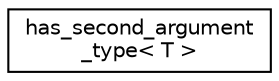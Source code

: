 digraph "Graphical Class Hierarchy"
{
  edge [fontname="Helvetica",fontsize="10",labelfontname="Helvetica",labelfontsize="10"];
  node [fontname="Helvetica",fontsize="10",shape=record];
  rankdir="LR";
  Node0 [label="has_second_argument\l_type\< T \>",height=0.2,width=0.4,color="black", fillcolor="white", style="filled",URL="$classhas__second__argument__type.html"];
}
